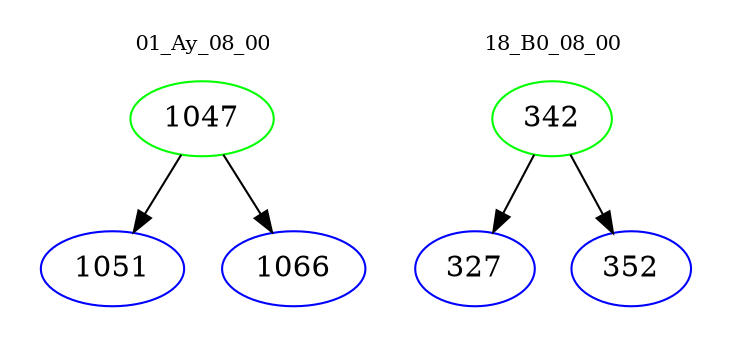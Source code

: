 digraph{
subgraph cluster_0 {
color = white
label = "01_Ay_08_00";
fontsize=10;
T0_1047 [label="1047", color="green"]
T0_1047 -> T0_1051 [color="black"]
T0_1051 [label="1051", color="blue"]
T0_1047 -> T0_1066 [color="black"]
T0_1066 [label="1066", color="blue"]
}
subgraph cluster_1 {
color = white
label = "18_B0_08_00";
fontsize=10;
T1_342 [label="342", color="green"]
T1_342 -> T1_327 [color="black"]
T1_327 [label="327", color="blue"]
T1_342 -> T1_352 [color="black"]
T1_352 [label="352", color="blue"]
}
}
